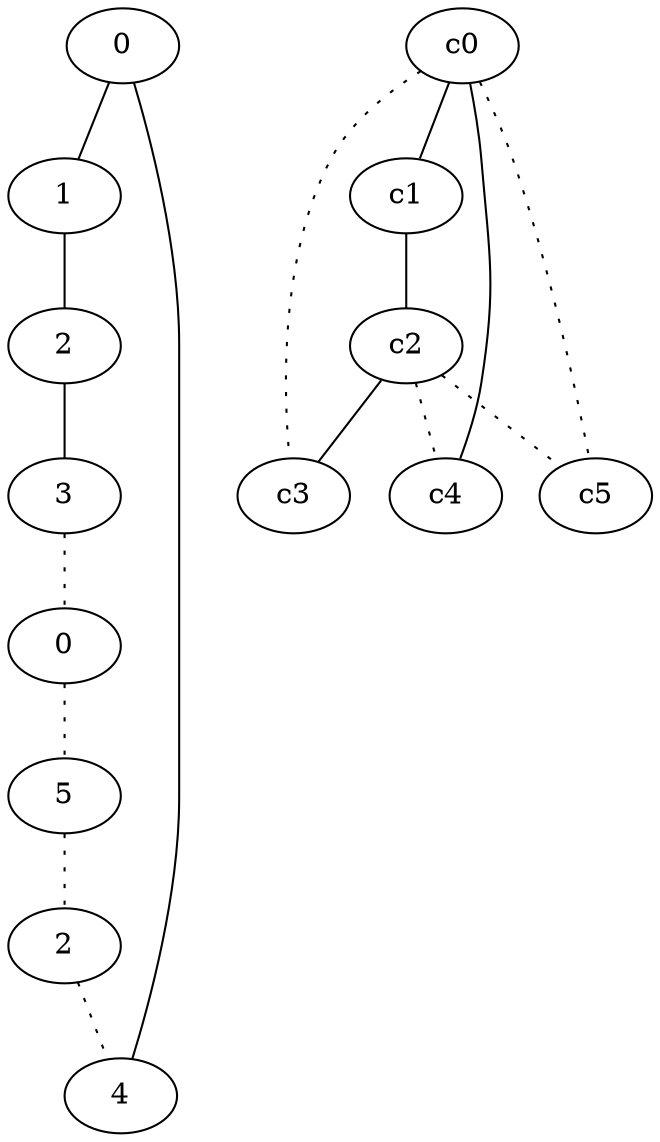 graph {
a0[label=0];
a1[label=1];
a2[label=2];
a3[label=3];
a4[label=0];
a5[label=5];
a6[label=2];
a7[label=4];
a0 -- a1;
a0 -- a7;
a1 -- a2;
a2 -- a3;
a3 -- a4 [style=dotted];
a4 -- a5 [style=dotted];
a5 -- a6 [style=dotted];
a6 -- a7 [style=dotted];
c0 -- c1;
c0 -- c3 [style=dotted];
c0 -- c4;
c0 -- c5 [style=dotted];
c1 -- c2;
c2 -- c3;
c2 -- c4 [style=dotted];
c2 -- c5 [style=dotted];
}
